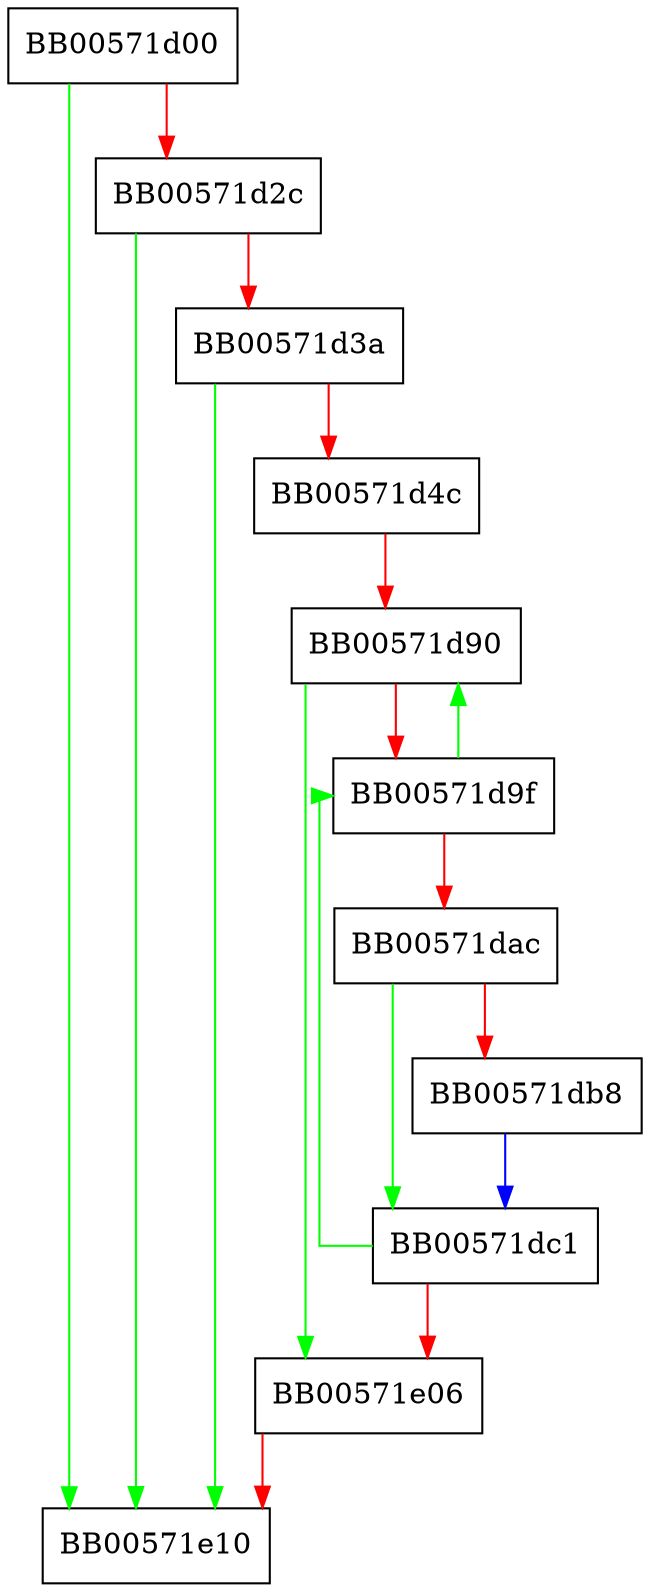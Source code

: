 digraph conf_modules_finish_int {
  node [shape="box"];
  graph [splines=ortho];
  BB00571d00 -> BB00571e10 [color="green"];
  BB00571d00 -> BB00571d2c [color="red"];
  BB00571d2c -> BB00571e10 [color="green"];
  BB00571d2c -> BB00571d3a [color="red"];
  BB00571d3a -> BB00571e10 [color="green"];
  BB00571d3a -> BB00571d4c [color="red"];
  BB00571d4c -> BB00571d90 [color="red"];
  BB00571d90 -> BB00571e06 [color="green"];
  BB00571d90 -> BB00571d9f [color="red"];
  BB00571d9f -> BB00571d90 [color="green"];
  BB00571d9f -> BB00571dac [color="red"];
  BB00571dac -> BB00571dc1 [color="green"];
  BB00571dac -> BB00571db8 [color="red"];
  BB00571db8 -> BB00571dc1 [color="blue"];
  BB00571dc1 -> BB00571d9f [color="green"];
  BB00571dc1 -> BB00571e06 [color="red"];
  BB00571e06 -> BB00571e10 [color="red"];
}